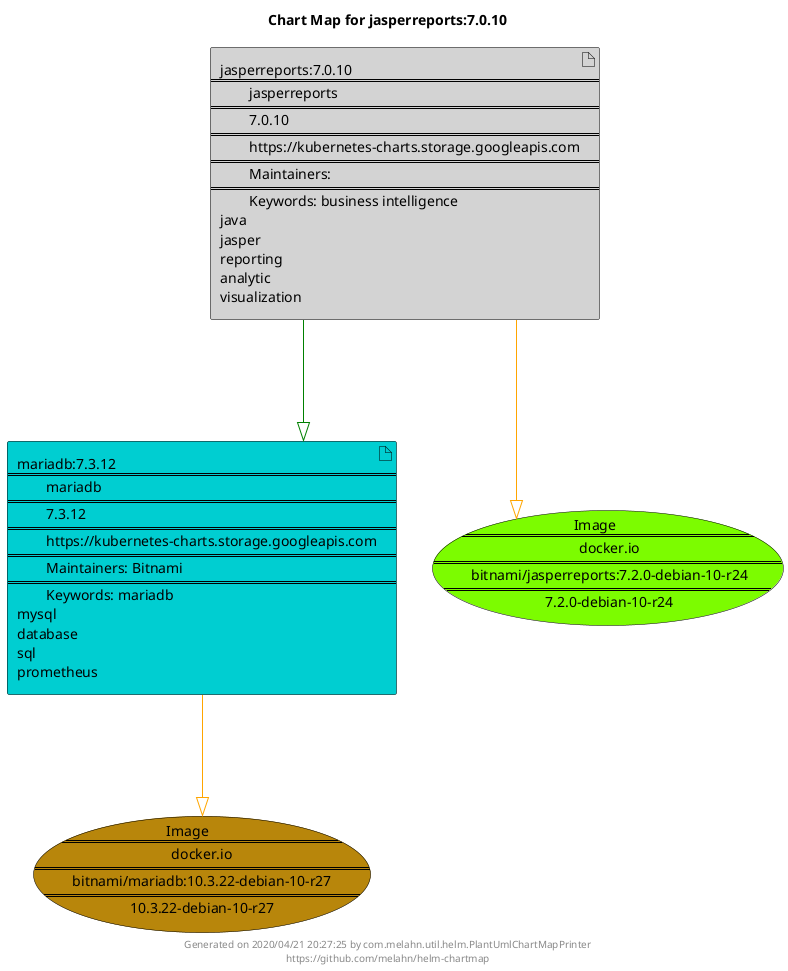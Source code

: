 @startuml
skinparam linetype ortho
skinparam backgroundColor white
skinparam usecaseBorderColor black
skinparam usecaseArrowColor LightSlateGray
skinparam artifactBorderColor black
skinparam artifactArrowColor LightSlateGray

title Chart Map for jasperreports:7.0.10

'There are 2 referenced Helm Charts
artifact "mariadb:7.3.12\n====\n\tmariadb\n====\n\t7.3.12\n====\n\thttps://kubernetes-charts.storage.googleapis.com\n====\n\tMaintainers: Bitnami\n====\n\tKeywords: mariadb\nmysql\ndatabase\nsql\nprometheus" as mariadb_7_3_12 #DarkTurquoise
artifact "jasperreports:7.0.10\n====\n\tjasperreports\n====\n\t7.0.10\n====\n\thttps://kubernetes-charts.storage.googleapis.com\n====\n\tMaintainers: \n====\n\tKeywords: business intelligence\njava\njasper\nreporting\nanalytic\nvisualization" as jasperreports_7_0_10 #LightGrey

'There are 2 referenced Docker Images
usecase "Image\n====\n\tdocker.io\n====\n\tbitnami/mariadb:10.3.22-debian-10-r27\n====\n\t10.3.22-debian-10-r27" as docker_io_bitnami_mariadb_10_3_22_debian_10_r27 #DarkGoldenRod
usecase "Image\n====\n\tdocker.io\n====\n\tbitnami/jasperreports:7.2.0-debian-10-r24\n====\n\t7.2.0-debian-10-r24" as docker_io_bitnami_jasperreports_7_2_0_debian_10_r24 #LawnGreen

'Chart Dependencies
jasperreports_7_0_10--[#green]-|>mariadb_7_3_12
mariadb_7_3_12--[#orange]-|>docker_io_bitnami_mariadb_10_3_22_debian_10_r27
jasperreports_7_0_10--[#orange]-|>docker_io_bitnami_jasperreports_7_2_0_debian_10_r24

center footer Generated on 2020/04/21 20:27:25 by com.melahn.util.helm.PlantUmlChartMapPrinter\nhttps://github.com/melahn/helm-chartmap
@enduml
